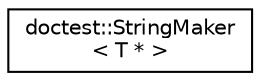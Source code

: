 digraph "Graphical Class Hierarchy"
{
 // LATEX_PDF_SIZE
  edge [fontname="Helvetica",fontsize="10",labelfontname="Helvetica",labelfontsize="10"];
  node [fontname="Helvetica",fontsize="10",shape=record];
  rankdir="LR";
  Node0 [label="doctest::StringMaker\l\< T * \>",height=0.2,width=0.4,color="black", fillcolor="white", style="filled",URL="$structdoctest_1_1_string_maker_3_01_t_01_5_01_4.html",tooltip=" "];
}
